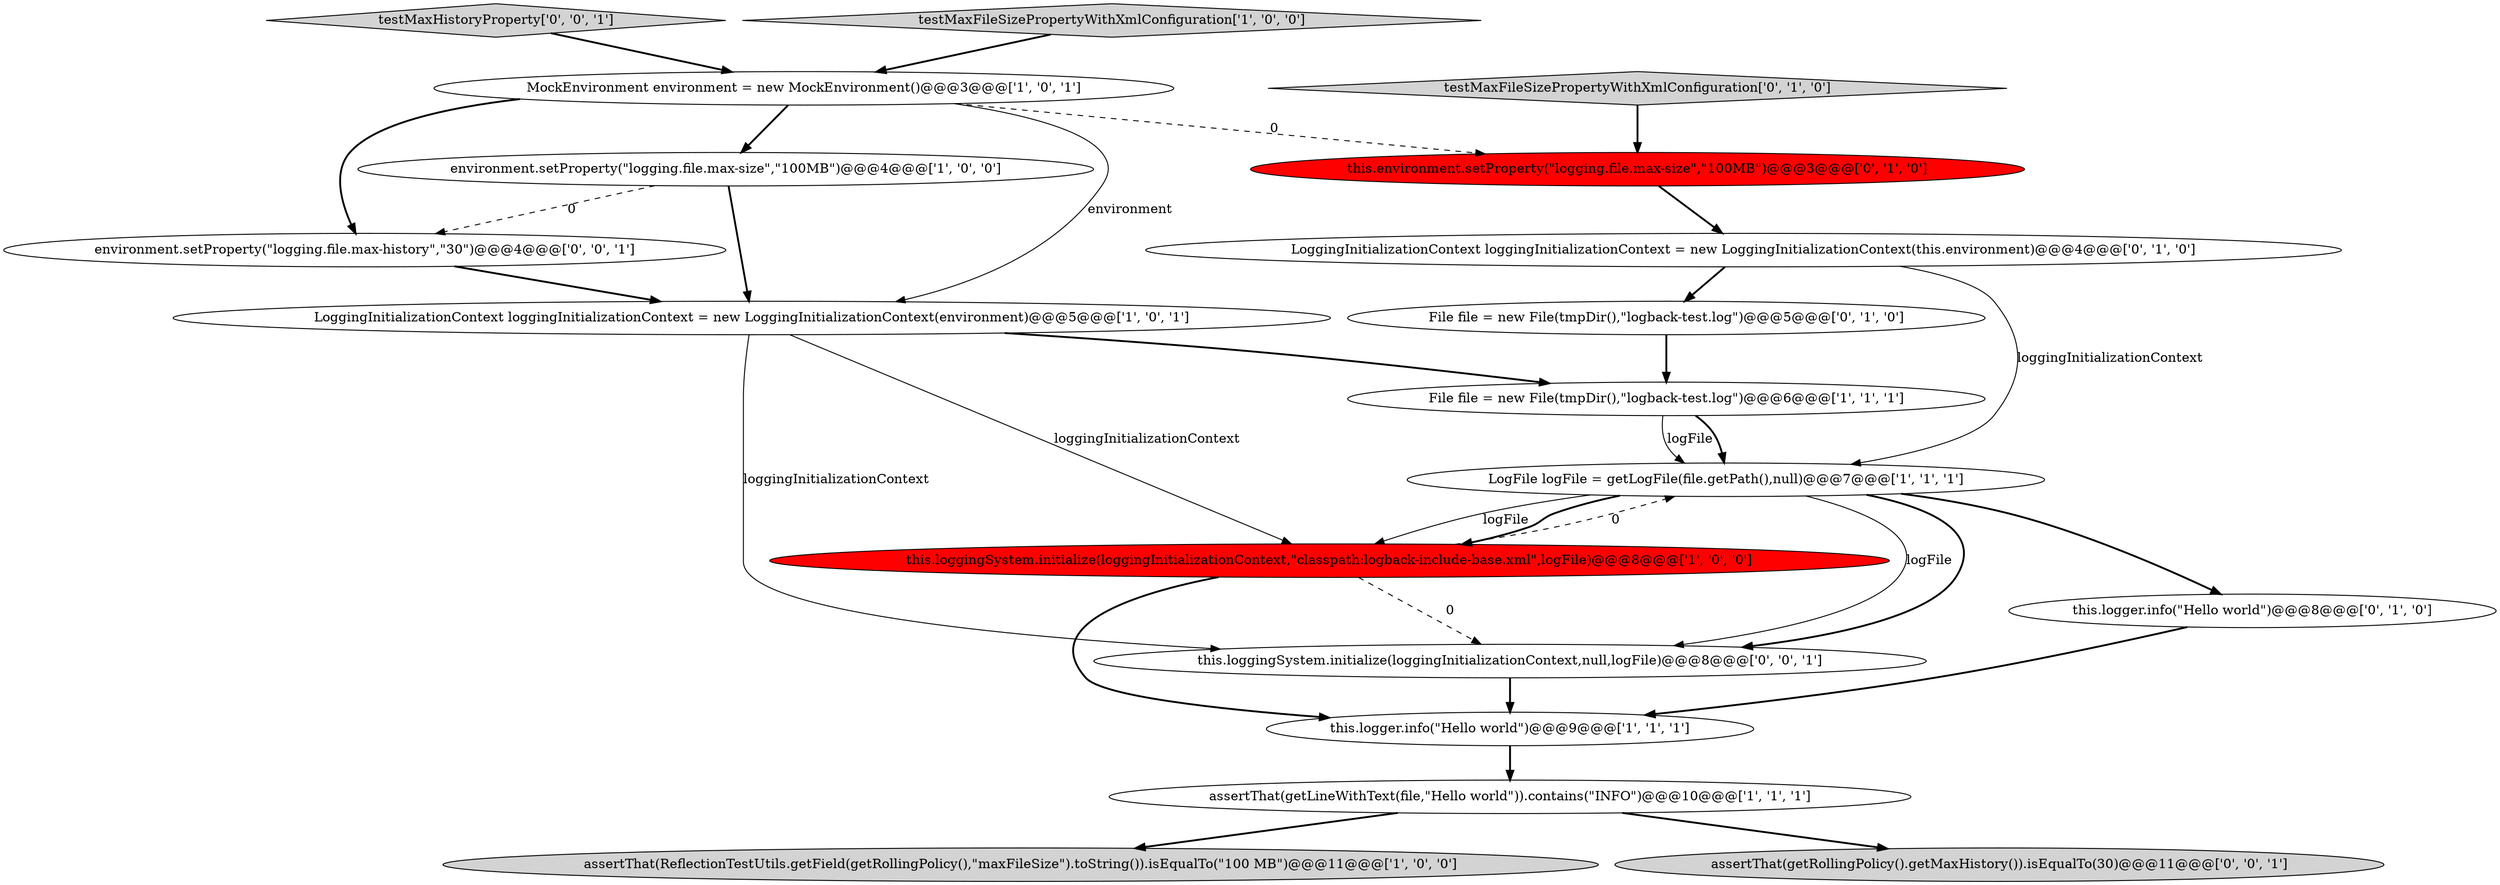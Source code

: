 digraph {
15 [style = filled, label = "testMaxHistoryProperty['0', '0', '1']", fillcolor = lightgray, shape = diamond image = "AAA0AAABBB3BBB"];
1 [style = filled, label = "testMaxFileSizePropertyWithXmlConfiguration['1', '0', '0']", fillcolor = lightgray, shape = diamond image = "AAA0AAABBB1BBB"];
3 [style = filled, label = "File file = new File(tmpDir(),\"logback-test.log\")@@@6@@@['1', '1', '1']", fillcolor = white, shape = ellipse image = "AAA0AAABBB1BBB"];
7 [style = filled, label = "assertThat(ReflectionTestUtils.getField(getRollingPolicy(),\"maxFileSize\").toString()).isEqualTo(\"100 MB\")@@@11@@@['1', '0', '0']", fillcolor = lightgray, shape = ellipse image = "AAA0AAABBB1BBB"];
18 [style = filled, label = "assertThat(getRollingPolicy().getMaxHistory()).isEqualTo(30)@@@11@@@['0', '0', '1']", fillcolor = lightgray, shape = ellipse image = "AAA0AAABBB3BBB"];
10 [style = filled, label = "File file = new File(tmpDir(),\"logback-test.log\")@@@5@@@['0', '1', '0']", fillcolor = white, shape = ellipse image = "AAA0AAABBB2BBB"];
11 [style = filled, label = "testMaxFileSizePropertyWithXmlConfiguration['0', '1', '0']", fillcolor = lightgray, shape = diamond image = "AAA0AAABBB2BBB"];
12 [style = filled, label = "this.logger.info(\"Hello world\")@@@8@@@['0', '1', '0']", fillcolor = white, shape = ellipse image = "AAA0AAABBB2BBB"];
16 [style = filled, label = "environment.setProperty(\"logging.file.max-history\",\"30\")@@@4@@@['0', '0', '1']", fillcolor = white, shape = ellipse image = "AAA0AAABBB3BBB"];
0 [style = filled, label = "LogFile logFile = getLogFile(file.getPath(),null)@@@7@@@['1', '1', '1']", fillcolor = white, shape = ellipse image = "AAA0AAABBB1BBB"];
2 [style = filled, label = "environment.setProperty(\"logging.file.max-size\",\"100MB\")@@@4@@@['1', '0', '0']", fillcolor = white, shape = ellipse image = "AAA0AAABBB1BBB"];
4 [style = filled, label = "this.loggingSystem.initialize(loggingInitializationContext,\"classpath:logback-include-base.xml\",logFile)@@@8@@@['1', '0', '0']", fillcolor = red, shape = ellipse image = "AAA1AAABBB1BBB"];
14 [style = filled, label = "LoggingInitializationContext loggingInitializationContext = new LoggingInitializationContext(this.environment)@@@4@@@['0', '1', '0']", fillcolor = white, shape = ellipse image = "AAA0AAABBB2BBB"];
5 [style = filled, label = "MockEnvironment environment = new MockEnvironment()@@@3@@@['1', '0', '1']", fillcolor = white, shape = ellipse image = "AAA0AAABBB1BBB"];
8 [style = filled, label = "this.logger.info(\"Hello world\")@@@9@@@['1', '1', '1']", fillcolor = white, shape = ellipse image = "AAA0AAABBB1BBB"];
6 [style = filled, label = "assertThat(getLineWithText(file,\"Hello world\")).contains(\"INFO\")@@@10@@@['1', '1', '1']", fillcolor = white, shape = ellipse image = "AAA0AAABBB1BBB"];
13 [style = filled, label = "this.environment.setProperty(\"logging.file.max-size\",\"100MB\")@@@3@@@['0', '1', '0']", fillcolor = red, shape = ellipse image = "AAA1AAABBB2BBB"];
9 [style = filled, label = "LoggingInitializationContext loggingInitializationContext = new LoggingInitializationContext(environment)@@@5@@@['1', '0', '1']", fillcolor = white, shape = ellipse image = "AAA0AAABBB1BBB"];
17 [style = filled, label = "this.loggingSystem.initialize(loggingInitializationContext,null,logFile)@@@8@@@['0', '0', '1']", fillcolor = white, shape = ellipse image = "AAA0AAABBB3BBB"];
1->5 [style = bold, label=""];
5->13 [style = dashed, label="0"];
17->8 [style = bold, label=""];
14->0 [style = solid, label="loggingInitializationContext"];
3->0 [style = solid, label="logFile"];
4->17 [style = dashed, label="0"];
0->17 [style = solid, label="logFile"];
0->17 [style = bold, label=""];
6->18 [style = bold, label=""];
9->4 [style = solid, label="loggingInitializationContext"];
0->12 [style = bold, label=""];
4->0 [style = dashed, label="0"];
14->10 [style = bold, label=""];
10->3 [style = bold, label=""];
9->17 [style = solid, label="loggingInitializationContext"];
8->6 [style = bold, label=""];
2->9 [style = bold, label=""];
15->5 [style = bold, label=""];
3->0 [style = bold, label=""];
5->16 [style = bold, label=""];
0->4 [style = solid, label="logFile"];
5->2 [style = bold, label=""];
0->4 [style = bold, label=""];
12->8 [style = bold, label=""];
2->16 [style = dashed, label="0"];
5->9 [style = solid, label="environment"];
11->13 [style = bold, label=""];
9->3 [style = bold, label=""];
4->8 [style = bold, label=""];
6->7 [style = bold, label=""];
13->14 [style = bold, label=""];
16->9 [style = bold, label=""];
}
